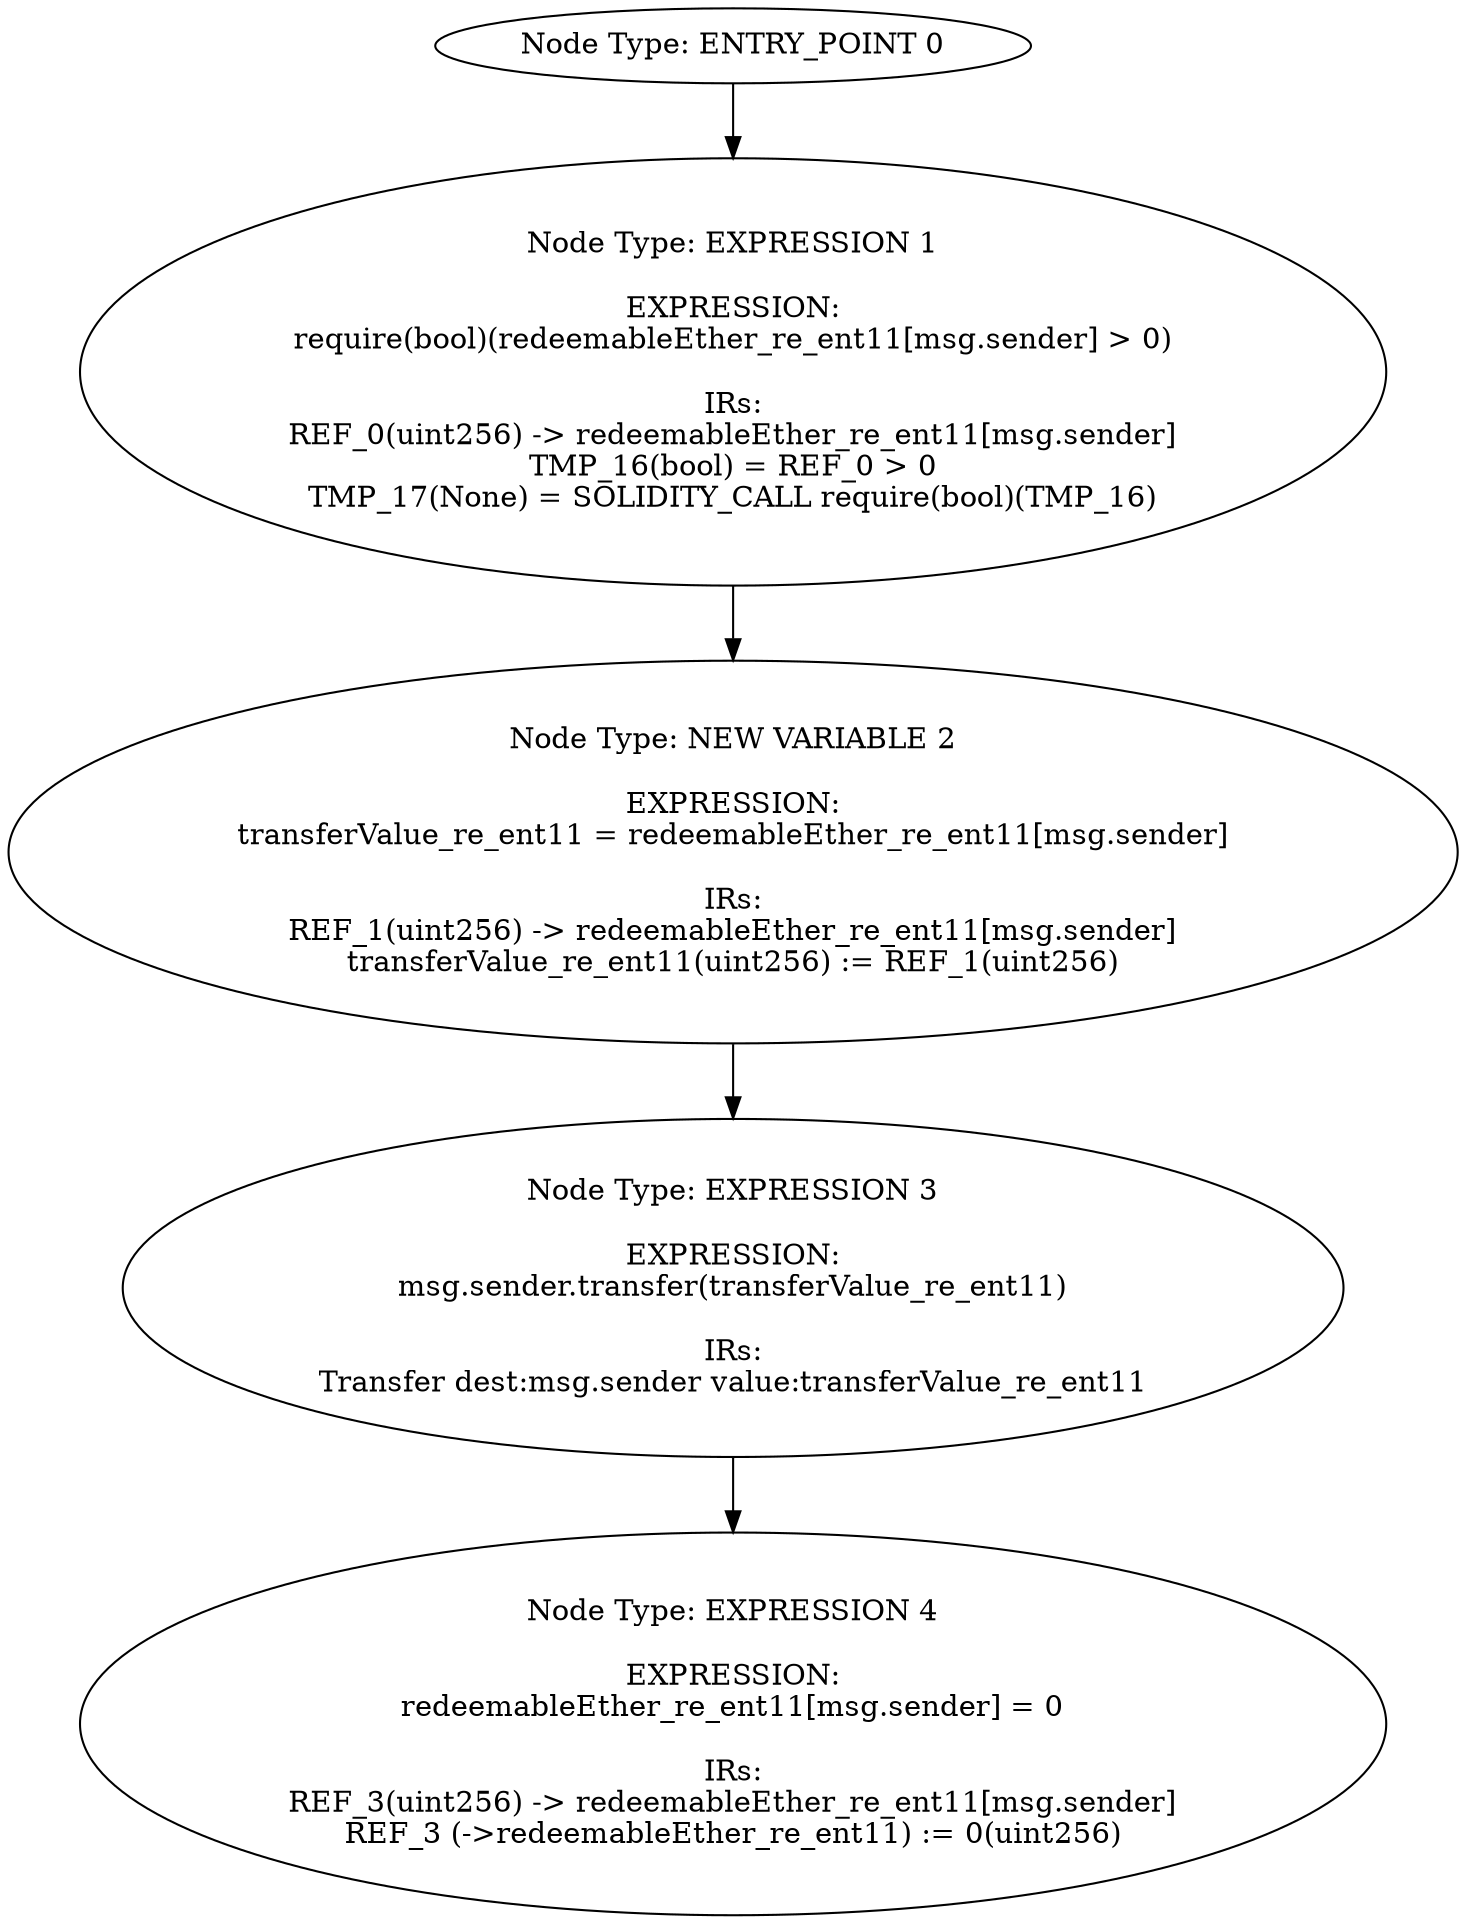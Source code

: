 digraph{
0[label="Node Type: ENTRY_POINT 0
"];
0->1;
1[label="Node Type: EXPRESSION 1

EXPRESSION:
require(bool)(redeemableEther_re_ent11[msg.sender] > 0)

IRs:
REF_0(uint256) -> redeemableEther_re_ent11[msg.sender]
TMP_16(bool) = REF_0 > 0
TMP_17(None) = SOLIDITY_CALL require(bool)(TMP_16)"];
1->2;
2[label="Node Type: NEW VARIABLE 2

EXPRESSION:
transferValue_re_ent11 = redeemableEther_re_ent11[msg.sender]

IRs:
REF_1(uint256) -> redeemableEther_re_ent11[msg.sender]
transferValue_re_ent11(uint256) := REF_1(uint256)"];
2->3;
3[label="Node Type: EXPRESSION 3

EXPRESSION:
msg.sender.transfer(transferValue_re_ent11)

IRs:
Transfer dest:msg.sender value:transferValue_re_ent11"];
3->4;
4[label="Node Type: EXPRESSION 4

EXPRESSION:
redeemableEther_re_ent11[msg.sender] = 0

IRs:
REF_3(uint256) -> redeemableEther_re_ent11[msg.sender]
REF_3 (->redeemableEther_re_ent11) := 0(uint256)"];
}
